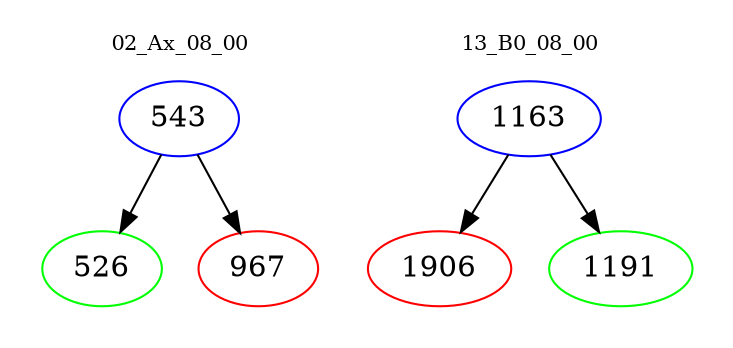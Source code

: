 digraph{
subgraph cluster_0 {
color = white
label = "02_Ax_08_00";
fontsize=10;
T0_543 [label="543", color="blue"]
T0_543 -> T0_526 [color="black"]
T0_526 [label="526", color="green"]
T0_543 -> T0_967 [color="black"]
T0_967 [label="967", color="red"]
}
subgraph cluster_1 {
color = white
label = "13_B0_08_00";
fontsize=10;
T1_1163 [label="1163", color="blue"]
T1_1163 -> T1_1906 [color="black"]
T1_1906 [label="1906", color="red"]
T1_1163 -> T1_1191 [color="black"]
T1_1191 [label="1191", color="green"]
}
}
